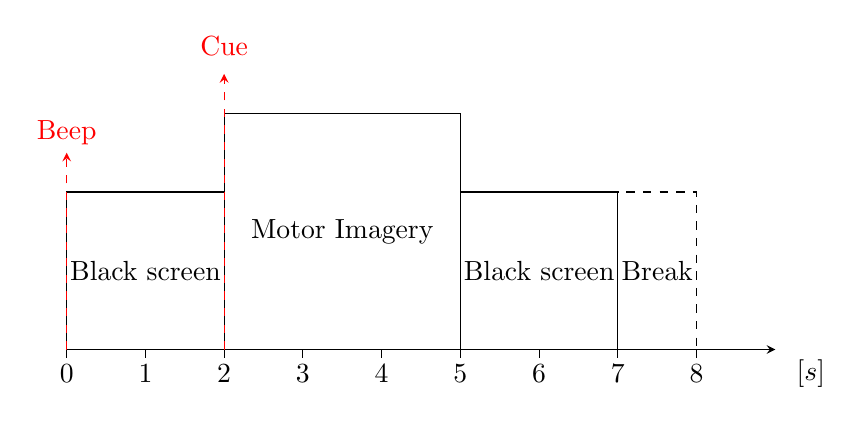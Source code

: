 
\begin{tikzpicture}
\draw[draw=black] (0,0) rectangle ++(2,2) node[pos=.5] {Black screen};
\draw[draw=black] (2,0) rectangle ++(3,3) node[pos=.5] {Motor Imagery};
\draw[draw=black] (5,0) rectangle ++(2,2) node[pos=.5] {Black screen};
\draw[dashed,draw=black] (7,0) rectangle ++(1,2) node[pos=.5] {Break};

% \draw[draw=red] (2.5,-0.2) rectangle ++(2,1) node[pos=.5] {\textcolor{red}{\small{Analysis span}}};
% \draw[dashed,draw=red] (2.5,0) -- (2.5,-1) node[pos=1.5] {\textcolor{red}{$2.5$}};
% \draw[dashed,draw=red] (4.5,0) -- (4.5,-1) node[pos=1.5] {\textcolor{red}{$4.5$}};

\draw [-stealth](0,0) -- (9,0) node[below,pos=1.05] {$[s]$};

\draw[dashed,draw=black] (0,0) -- (0,-0.2) node[pos=1.5] {$0$};
\draw[dashed,draw=black] (1,0) -- (1,-0.2) node[pos=1.5] {$1$};
\draw[dashed,draw=black] (2,0) -- (2,-0.2) node[pos=1.5] {$2$};

\draw[-stealth,dashed,draw=red] (2,0) -- (2,3.5) node[pos=1.1] {\textcolor{red}{Cue}};

\draw[-stealth,dashed,draw=red] (0,0) -- (0,2.5) node[pos=1.1] {\textcolor{red}{Beep}};

\draw[dashed,draw=black] (3,0) -- (3,-0.2) node[pos=1.5] {$3$};
\draw[dashed,draw=black] (4,0) -- (4,-0.2) node[pos=1.5] {$4$};
\draw[dashed,draw=black] (5,0) -- (5,-0.2) node[pos=1.5] {$5$};
\draw[dashed,draw=black] (6,0) -- (6,-0.2) node[pos=1.5] {$6$};
\draw[dashed,draw=black] (7,0) -- (7,-0.2) node[pos=1.5] {$7$};
\draw[dashed,draw=black] (8,0) -- (8,-0.2) node[pos=1.5] {$8$};
\end{tikzpicture}